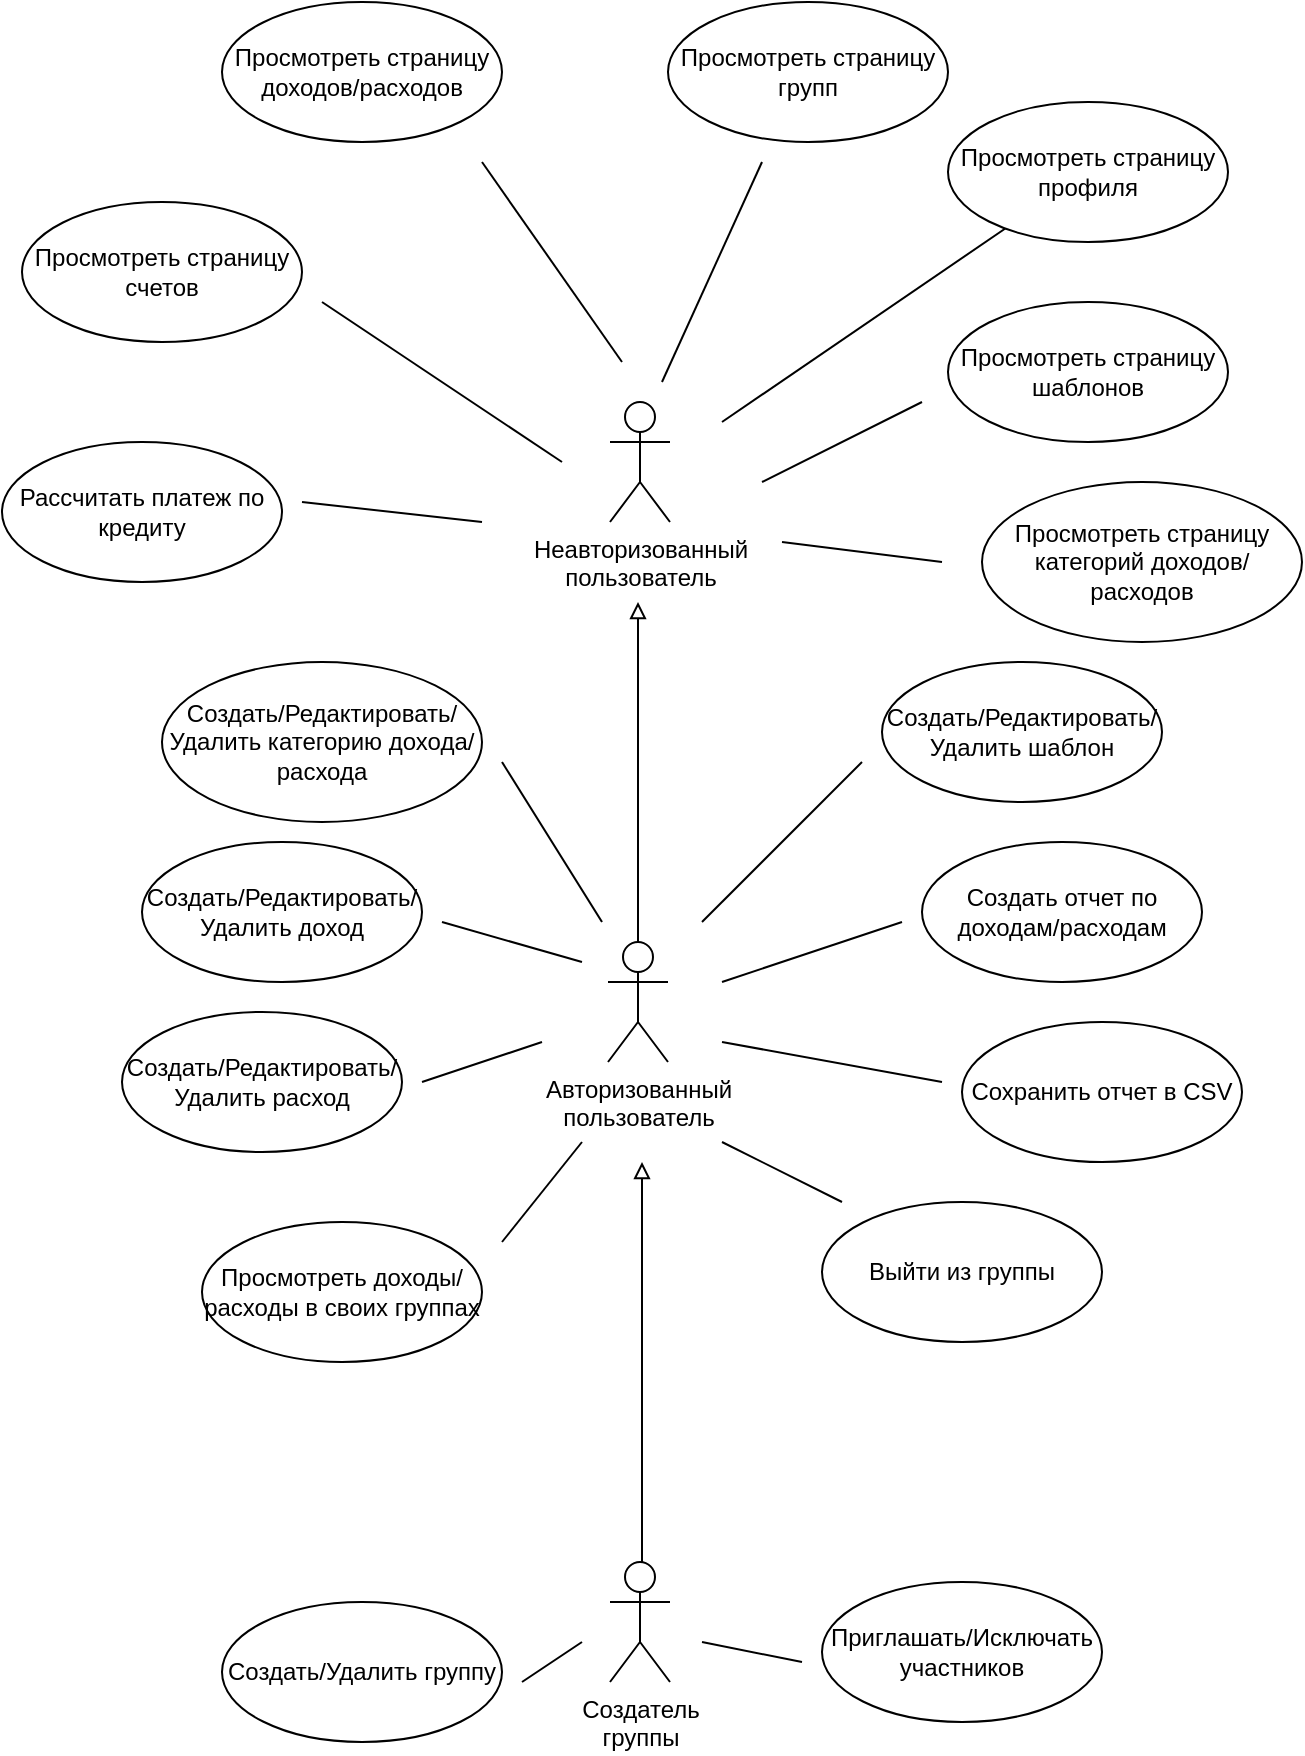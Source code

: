 <mxfile version="21.1.0" type="device">
  <diagram name="Страница 1" id="X5wYXA3v6lI0nWAXiV0S">
    <mxGraphModel dx="1114" dy="593" grid="1" gridSize="10" guides="1" tooltips="1" connect="1" arrows="1" fold="1" page="1" pageScale="1" pageWidth="827" pageHeight="1169" math="0" shadow="0">
      <root>
        <mxCell id="0" />
        <mxCell id="1" parent="0" />
        <mxCell id="vFbSC37rHH9HTy3rJ1eo-1" value="&lt;div&gt;Неавторизованный&lt;/div&gt;&lt;div&gt;пользователь&lt;br&gt;&lt;/div&gt;" style="shape=umlActor;verticalLabelPosition=bottom;verticalAlign=top;html=1;outlineConnect=0;" parent="1" vertex="1">
          <mxGeometry x="384" y="210" width="30" height="60" as="geometry" />
        </mxCell>
        <mxCell id="vFbSC37rHH9HTy3rJ1eo-4" style="edgeStyle=orthogonalEdgeStyle;rounded=0;orthogonalLoop=1;jettySize=auto;html=1;endArrow=block;endFill=0;" parent="1" source="vFbSC37rHH9HTy3rJ1eo-2" edge="1">
          <mxGeometry relative="1" as="geometry">
            <mxPoint x="398" y="310" as="targetPoint" />
          </mxGeometry>
        </mxCell>
        <mxCell id="vFbSC37rHH9HTy3rJ1eo-2" value="&lt;div&gt;Авторизованный&lt;/div&gt;&lt;div&gt;пользователь&lt;br&gt;&lt;/div&gt;" style="shape=umlActor;verticalLabelPosition=bottom;verticalAlign=top;html=1;outlineConnect=0;" parent="1" vertex="1">
          <mxGeometry x="383" y="480" width="30" height="60" as="geometry" />
        </mxCell>
        <mxCell id="vFbSC37rHH9HTy3rJ1eo-5" style="edgeStyle=orthogonalEdgeStyle;rounded=0;orthogonalLoop=1;jettySize=auto;html=1;endArrow=block;endFill=0;" parent="1" source="vFbSC37rHH9HTy3rJ1eo-3" edge="1">
          <mxGeometry relative="1" as="geometry">
            <mxPoint x="400" y="590" as="targetPoint" />
            <Array as="points">
              <mxPoint x="400" y="740" />
              <mxPoint x="400" y="740" />
            </Array>
          </mxGeometry>
        </mxCell>
        <mxCell id="vFbSC37rHH9HTy3rJ1eo-3" value="&lt;div&gt;Создатель&lt;/div&gt;&lt;div&gt;группы&lt;br&gt;&lt;/div&gt;" style="shape=umlActor;verticalLabelPosition=bottom;verticalAlign=top;html=1;outlineConnect=0;" parent="1" vertex="1">
          <mxGeometry x="384" y="790" width="30" height="60" as="geometry" />
        </mxCell>
        <mxCell id="vFbSC37rHH9HTy3rJ1eo-6" value="Рассчитать платеж по кредиту" style="ellipse;whiteSpace=wrap;html=1;" parent="1" vertex="1">
          <mxGeometry x="80" y="230" width="140" height="70" as="geometry" />
        </mxCell>
        <mxCell id="vFbSC37rHH9HTy3rJ1eo-7" value="Просмотреть страницу счетов" style="ellipse;whiteSpace=wrap;html=1;" parent="1" vertex="1">
          <mxGeometry x="90" y="110" width="140" height="70" as="geometry" />
        </mxCell>
        <mxCell id="vFbSC37rHH9HTy3rJ1eo-8" value="Просмотреть страницу доходов/расходов" style="ellipse;whiteSpace=wrap;html=1;" parent="1" vertex="1">
          <mxGeometry x="190" y="10" width="140" height="70" as="geometry" />
        </mxCell>
        <mxCell id="vFbSC37rHH9HTy3rJ1eo-9" value="Просмотреть страницу шаблонов" style="ellipse;whiteSpace=wrap;html=1;" parent="1" vertex="1">
          <mxGeometry x="553" y="160" width="140" height="70" as="geometry" />
        </mxCell>
        <mxCell id="vFbSC37rHH9HTy3rJ1eo-10" value="Просмотреть страницу категорий доходов/расходов" style="ellipse;whiteSpace=wrap;html=1;" parent="1" vertex="1">
          <mxGeometry x="570" y="250" width="160" height="80" as="geometry" />
        </mxCell>
        <mxCell id="vFbSC37rHH9HTy3rJ1eo-11" value="" style="endArrow=none;html=1;rounded=0;" parent="1" edge="1" target="Je6MikHn-SxXqa2zCel3-1">
          <mxGeometry width="50" height="50" relative="1" as="geometry">
            <mxPoint x="440" y="220" as="sourcePoint" />
            <mxPoint x="490" y="170" as="targetPoint" />
          </mxGeometry>
        </mxCell>
        <mxCell id="vFbSC37rHH9HTy3rJ1eo-12" value="" style="endArrow=none;html=1;rounded=0;" parent="1" edge="1">
          <mxGeometry width="50" height="50" relative="1" as="geometry">
            <mxPoint x="470" y="280" as="sourcePoint" />
            <mxPoint x="550" y="290" as="targetPoint" />
          </mxGeometry>
        </mxCell>
        <mxCell id="vFbSC37rHH9HTy3rJ1eo-13" value="" style="endArrow=none;html=1;rounded=0;" parent="1" edge="1">
          <mxGeometry width="50" height="50" relative="1" as="geometry">
            <mxPoint x="390" y="190" as="sourcePoint" />
            <mxPoint x="320" y="90" as="targetPoint" />
          </mxGeometry>
        </mxCell>
        <mxCell id="vFbSC37rHH9HTy3rJ1eo-14" value="" style="endArrow=none;html=1;rounded=0;" parent="1" edge="1">
          <mxGeometry width="50" height="50" relative="1" as="geometry">
            <mxPoint x="360" y="240" as="sourcePoint" />
            <mxPoint x="240" y="160" as="targetPoint" />
          </mxGeometry>
        </mxCell>
        <mxCell id="vFbSC37rHH9HTy3rJ1eo-15" value="" style="endArrow=none;html=1;rounded=0;" parent="1" edge="1">
          <mxGeometry width="50" height="50" relative="1" as="geometry">
            <mxPoint x="230" y="260" as="sourcePoint" />
            <mxPoint x="320" y="270" as="targetPoint" />
          </mxGeometry>
        </mxCell>
        <mxCell id="vFbSC37rHH9HTy3rJ1eo-16" value="Создать/Редактировать/Удалить доход" style="ellipse;whiteSpace=wrap;html=1;" parent="1" vertex="1">
          <mxGeometry x="150" y="430" width="140" height="70" as="geometry" />
        </mxCell>
        <mxCell id="vFbSC37rHH9HTy3rJ1eo-17" value="Создать/Редактировать/Удалить расход" style="ellipse;whiteSpace=wrap;html=1;" parent="1" vertex="1">
          <mxGeometry x="140" y="515" width="140" height="70" as="geometry" />
        </mxCell>
        <mxCell id="vFbSC37rHH9HTy3rJ1eo-18" value="Создать/Редактировать/Удалить категорию дохода/расхода" style="ellipse;whiteSpace=wrap;html=1;" parent="1" vertex="1">
          <mxGeometry x="160" y="340" width="160" height="80" as="geometry" />
        </mxCell>
        <mxCell id="vFbSC37rHH9HTy3rJ1eo-20" value="Создать/Редактировать/Удалить шаблон" style="ellipse;whiteSpace=wrap;html=1;" parent="1" vertex="1">
          <mxGeometry x="520" y="340" width="140" height="70" as="geometry" />
        </mxCell>
        <mxCell id="vFbSC37rHH9HTy3rJ1eo-21" value="Сохранить отчет в CSV" style="ellipse;whiteSpace=wrap;html=1;" parent="1" vertex="1">
          <mxGeometry x="560" y="520" width="140" height="70" as="geometry" />
        </mxCell>
        <mxCell id="vFbSC37rHH9HTy3rJ1eo-22" value="Создать отчет по доходам/расходам" style="ellipse;whiteSpace=wrap;html=1;" parent="1" vertex="1">
          <mxGeometry x="540" y="430" width="140" height="70" as="geometry" />
        </mxCell>
        <mxCell id="vFbSC37rHH9HTy3rJ1eo-23" value="Просмотреть доходы/расходы в своих группах " style="ellipse;whiteSpace=wrap;html=1;" parent="1" vertex="1">
          <mxGeometry x="180" y="620" width="140" height="70" as="geometry" />
        </mxCell>
        <mxCell id="vFbSC37rHH9HTy3rJ1eo-24" value="Выйти из группы" style="ellipse;whiteSpace=wrap;html=1;" parent="1" vertex="1">
          <mxGeometry x="490" y="610" width="140" height="70" as="geometry" />
        </mxCell>
        <mxCell id="vFbSC37rHH9HTy3rJ1eo-25" value="" style="endArrow=none;html=1;rounded=0;" parent="1" edge="1">
          <mxGeometry width="50" height="50" relative="1" as="geometry">
            <mxPoint x="380" y="470" as="sourcePoint" />
            <mxPoint x="330" y="390" as="targetPoint" />
          </mxGeometry>
        </mxCell>
        <mxCell id="vFbSC37rHH9HTy3rJ1eo-26" value="" style="endArrow=none;html=1;rounded=0;" parent="1" edge="1">
          <mxGeometry width="50" height="50" relative="1" as="geometry">
            <mxPoint x="370" y="490" as="sourcePoint" />
            <mxPoint x="300" y="470" as="targetPoint" />
          </mxGeometry>
        </mxCell>
        <mxCell id="vFbSC37rHH9HTy3rJ1eo-27" value="" style="endArrow=none;html=1;rounded=0;" parent="1" edge="1">
          <mxGeometry width="50" height="50" relative="1" as="geometry">
            <mxPoint x="290" y="550" as="sourcePoint" />
            <mxPoint x="350" y="530" as="targetPoint" />
          </mxGeometry>
        </mxCell>
        <mxCell id="vFbSC37rHH9HTy3rJ1eo-28" value="" style="endArrow=none;html=1;rounded=0;" parent="1" edge="1">
          <mxGeometry width="50" height="50" relative="1" as="geometry">
            <mxPoint x="330" y="630" as="sourcePoint" />
            <mxPoint x="370" y="580" as="targetPoint" />
          </mxGeometry>
        </mxCell>
        <mxCell id="vFbSC37rHH9HTy3rJ1eo-29" value="" style="endArrow=none;html=1;rounded=0;" parent="1" edge="1">
          <mxGeometry width="50" height="50" relative="1" as="geometry">
            <mxPoint x="430" y="470" as="sourcePoint" />
            <mxPoint x="510" y="390" as="targetPoint" />
          </mxGeometry>
        </mxCell>
        <mxCell id="vFbSC37rHH9HTy3rJ1eo-30" value="" style="endArrow=none;html=1;rounded=0;" parent="1" edge="1">
          <mxGeometry width="50" height="50" relative="1" as="geometry">
            <mxPoint x="440" y="500" as="sourcePoint" />
            <mxPoint x="530" y="470" as="targetPoint" />
          </mxGeometry>
        </mxCell>
        <mxCell id="vFbSC37rHH9HTy3rJ1eo-31" value="" style="endArrow=none;html=1;rounded=0;" parent="1" edge="1">
          <mxGeometry width="50" height="50" relative="1" as="geometry">
            <mxPoint x="440" y="530" as="sourcePoint" />
            <mxPoint x="550" y="550" as="targetPoint" />
          </mxGeometry>
        </mxCell>
        <mxCell id="vFbSC37rHH9HTy3rJ1eo-32" value="" style="endArrow=none;html=1;rounded=0;" parent="1" edge="1">
          <mxGeometry width="50" height="50" relative="1" as="geometry">
            <mxPoint x="440" y="580" as="sourcePoint" />
            <mxPoint x="500" y="610" as="targetPoint" />
          </mxGeometry>
        </mxCell>
        <mxCell id="vFbSC37rHH9HTy3rJ1eo-33" value="Создать/Удалить группу" style="ellipse;whiteSpace=wrap;html=1;" parent="1" vertex="1">
          <mxGeometry x="190" y="810" width="140" height="70" as="geometry" />
        </mxCell>
        <mxCell id="vFbSC37rHH9HTy3rJ1eo-34" value="Приглашать/Исключать участников" style="ellipse;whiteSpace=wrap;html=1;" parent="1" vertex="1">
          <mxGeometry x="490" y="800" width="140" height="70" as="geometry" />
        </mxCell>
        <mxCell id="vFbSC37rHH9HTy3rJ1eo-35" value="" style="endArrow=none;html=1;rounded=0;" parent="1" edge="1">
          <mxGeometry width="50" height="50" relative="1" as="geometry">
            <mxPoint x="430" y="830" as="sourcePoint" />
            <mxPoint x="480" y="840" as="targetPoint" />
          </mxGeometry>
        </mxCell>
        <mxCell id="vFbSC37rHH9HTy3rJ1eo-36" value="" style="endArrow=none;html=1;rounded=0;" parent="1" edge="1">
          <mxGeometry width="50" height="50" relative="1" as="geometry">
            <mxPoint x="370" y="830" as="sourcePoint" />
            <mxPoint x="340" y="850" as="targetPoint" />
          </mxGeometry>
        </mxCell>
        <mxCell id="Je6MikHn-SxXqa2zCel3-1" value="&lt;div&gt;Просмотреть страницу профиля&lt;/div&gt;" style="ellipse;whiteSpace=wrap;html=1;" vertex="1" parent="1">
          <mxGeometry x="553" y="60" width="140" height="70" as="geometry" />
        </mxCell>
        <mxCell id="Je6MikHn-SxXqa2zCel3-2" value="&lt;div&gt;Просмотреть страницу групп&lt;br&gt;&lt;/div&gt;" style="ellipse;whiteSpace=wrap;html=1;" vertex="1" parent="1">
          <mxGeometry x="413" y="10" width="140" height="70" as="geometry" />
        </mxCell>
        <mxCell id="Je6MikHn-SxXqa2zCel3-3" value="" style="endArrow=none;html=1;rounded=0;" edge="1" parent="1">
          <mxGeometry width="50" height="50" relative="1" as="geometry">
            <mxPoint x="410" y="200" as="sourcePoint" />
            <mxPoint x="460" y="90" as="targetPoint" />
          </mxGeometry>
        </mxCell>
        <mxCell id="Je6MikHn-SxXqa2zCel3-4" value="" style="endArrow=none;html=1;rounded=0;" edge="1" parent="1">
          <mxGeometry width="50" height="50" relative="1" as="geometry">
            <mxPoint x="460" y="250" as="sourcePoint" />
            <mxPoint x="540" y="210" as="targetPoint" />
          </mxGeometry>
        </mxCell>
      </root>
    </mxGraphModel>
  </diagram>
</mxfile>
